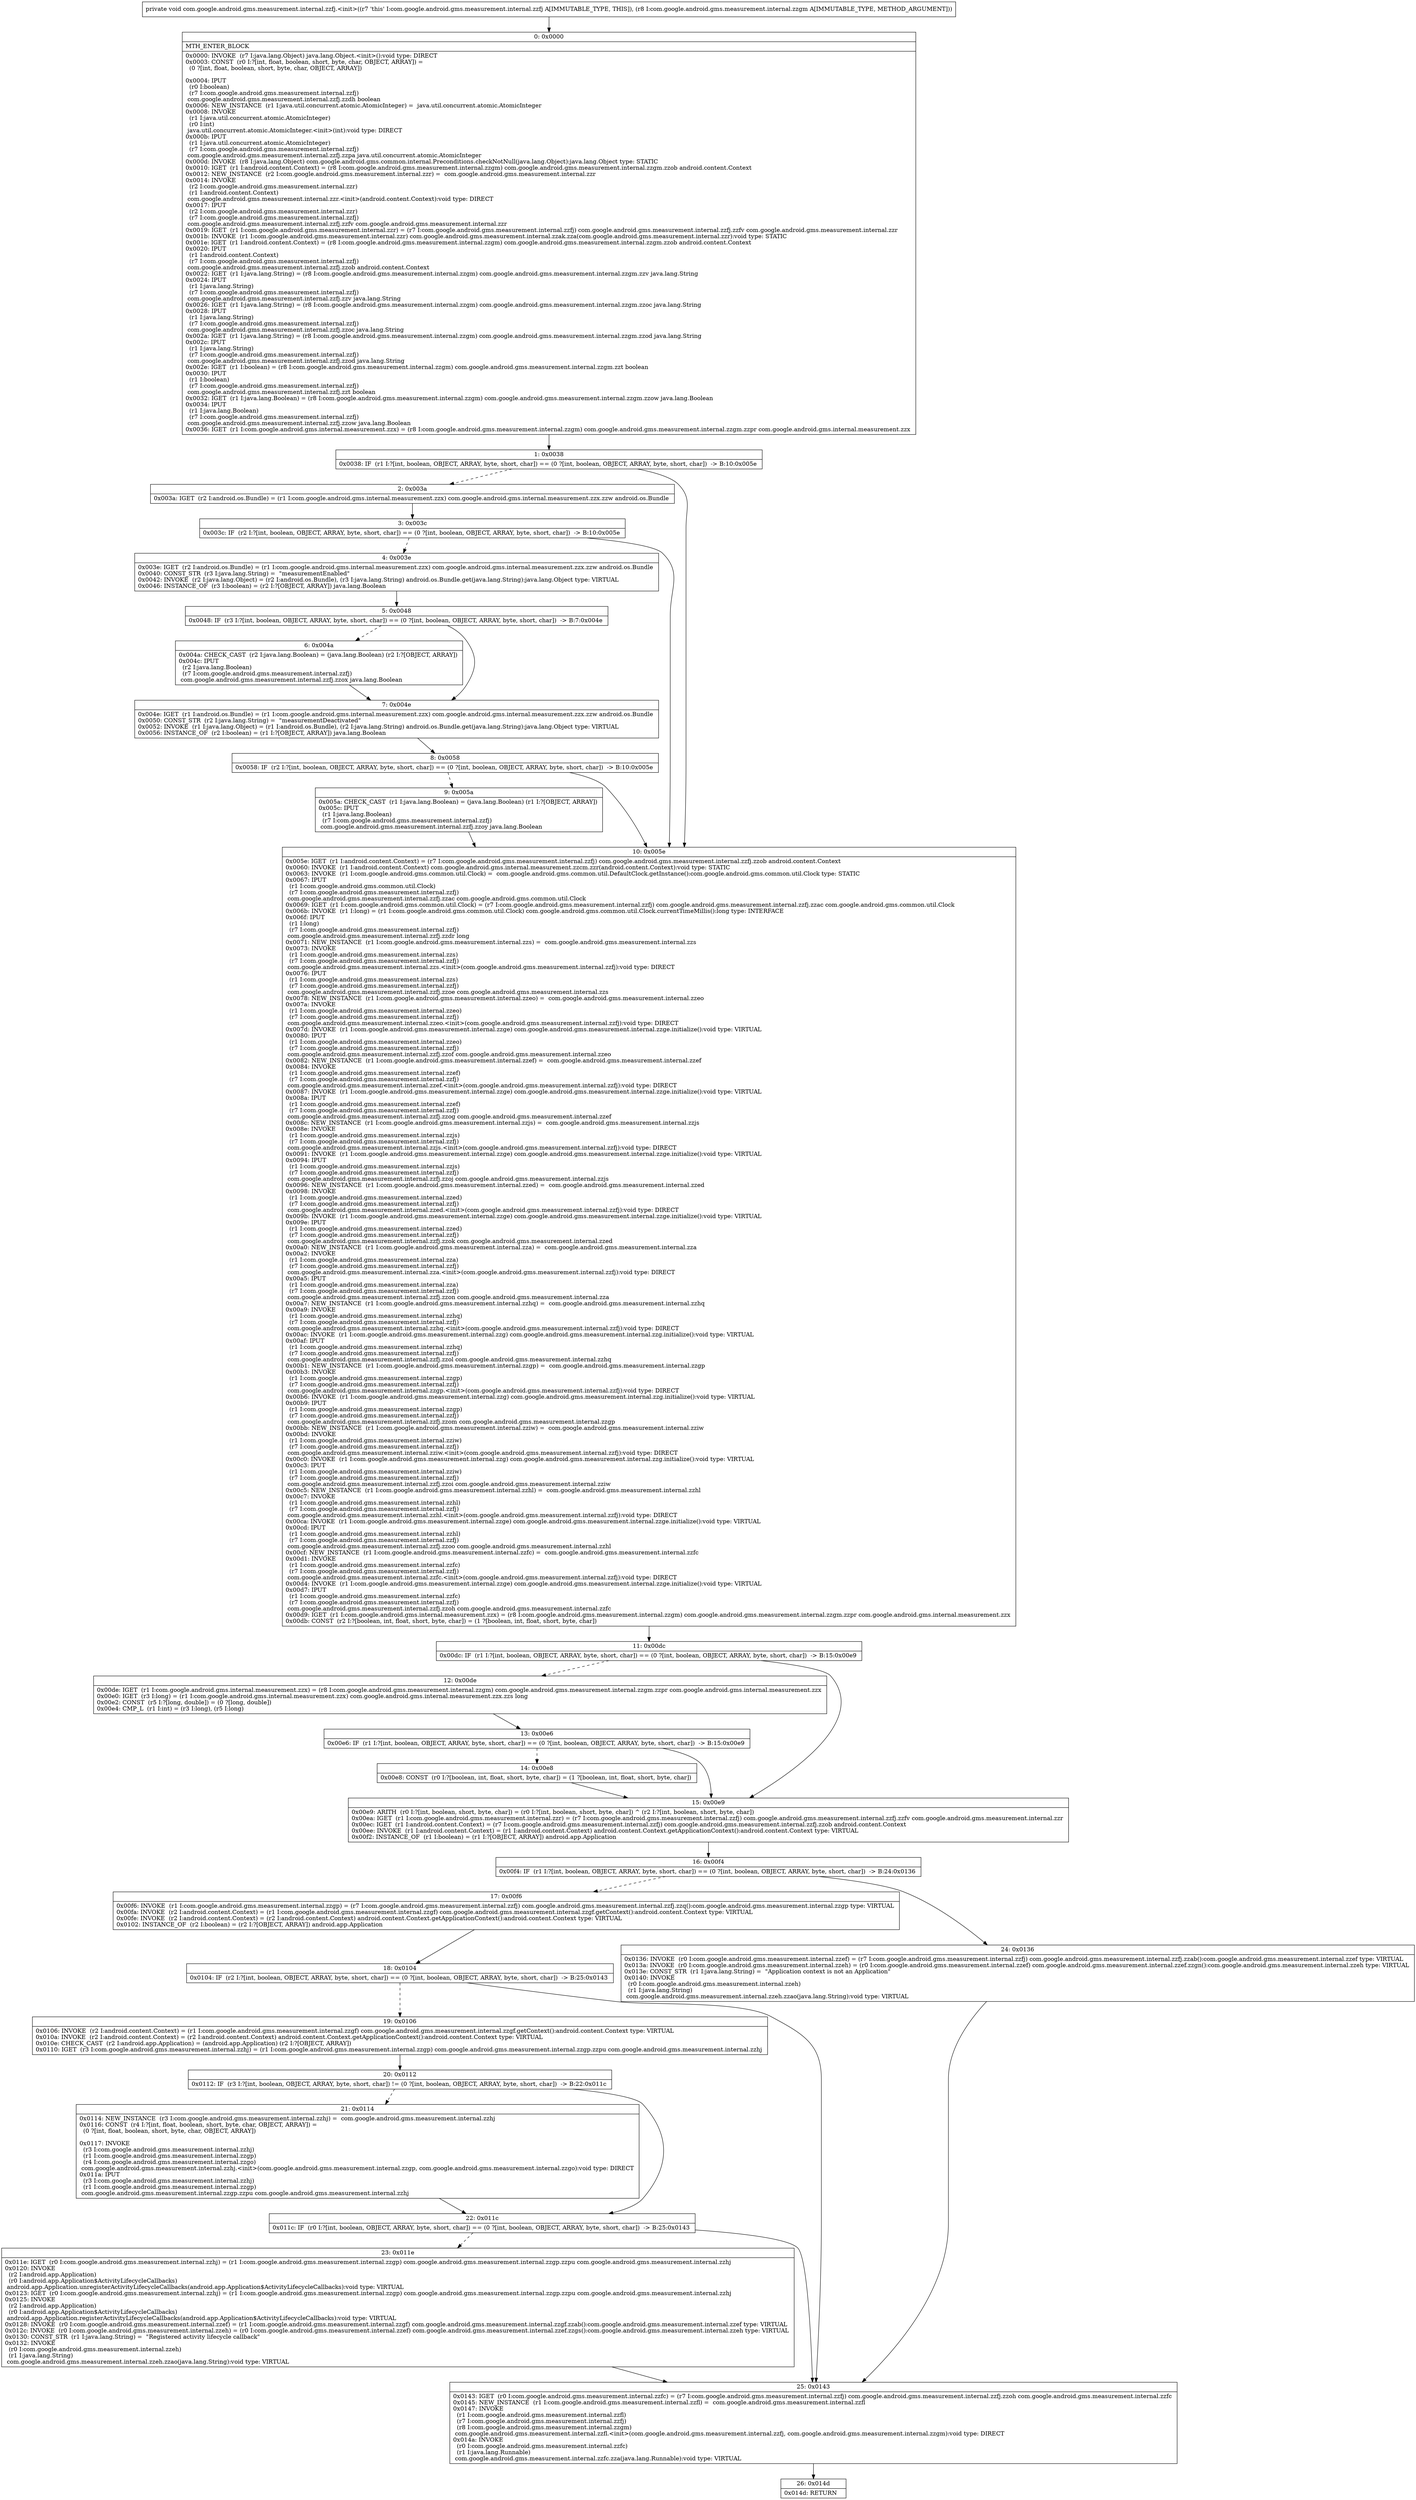 digraph "CFG forcom.google.android.gms.measurement.internal.zzfj.\<init\>(Lcom\/google\/android\/gms\/measurement\/internal\/zzgm;)V" {
Node_0 [shape=record,label="{0\:\ 0x0000|MTH_ENTER_BLOCK\l|0x0000: INVOKE  (r7 I:java.lang.Object) java.lang.Object.\<init\>():void type: DIRECT \l0x0003: CONST  (r0 I:?[int, float, boolean, short, byte, char, OBJECT, ARRAY]) = \l  (0 ?[int, float, boolean, short, byte, char, OBJECT, ARRAY])\l \l0x0004: IPUT  \l  (r0 I:boolean)\l  (r7 I:com.google.android.gms.measurement.internal.zzfj)\l com.google.android.gms.measurement.internal.zzfj.zzdh boolean \l0x0006: NEW_INSTANCE  (r1 I:java.util.concurrent.atomic.AtomicInteger) =  java.util.concurrent.atomic.AtomicInteger \l0x0008: INVOKE  \l  (r1 I:java.util.concurrent.atomic.AtomicInteger)\l  (r0 I:int)\l java.util.concurrent.atomic.AtomicInteger.\<init\>(int):void type: DIRECT \l0x000b: IPUT  \l  (r1 I:java.util.concurrent.atomic.AtomicInteger)\l  (r7 I:com.google.android.gms.measurement.internal.zzfj)\l com.google.android.gms.measurement.internal.zzfj.zzpa java.util.concurrent.atomic.AtomicInteger \l0x000d: INVOKE  (r8 I:java.lang.Object) com.google.android.gms.common.internal.Preconditions.checkNotNull(java.lang.Object):java.lang.Object type: STATIC \l0x0010: IGET  (r1 I:android.content.Context) = (r8 I:com.google.android.gms.measurement.internal.zzgm) com.google.android.gms.measurement.internal.zzgm.zzob android.content.Context \l0x0012: NEW_INSTANCE  (r2 I:com.google.android.gms.measurement.internal.zzr) =  com.google.android.gms.measurement.internal.zzr \l0x0014: INVOKE  \l  (r2 I:com.google.android.gms.measurement.internal.zzr)\l  (r1 I:android.content.Context)\l com.google.android.gms.measurement.internal.zzr.\<init\>(android.content.Context):void type: DIRECT \l0x0017: IPUT  \l  (r2 I:com.google.android.gms.measurement.internal.zzr)\l  (r7 I:com.google.android.gms.measurement.internal.zzfj)\l com.google.android.gms.measurement.internal.zzfj.zzfv com.google.android.gms.measurement.internal.zzr \l0x0019: IGET  (r1 I:com.google.android.gms.measurement.internal.zzr) = (r7 I:com.google.android.gms.measurement.internal.zzfj) com.google.android.gms.measurement.internal.zzfj.zzfv com.google.android.gms.measurement.internal.zzr \l0x001b: INVOKE  (r1 I:com.google.android.gms.measurement.internal.zzr) com.google.android.gms.measurement.internal.zzak.zza(com.google.android.gms.measurement.internal.zzr):void type: STATIC \l0x001e: IGET  (r1 I:android.content.Context) = (r8 I:com.google.android.gms.measurement.internal.zzgm) com.google.android.gms.measurement.internal.zzgm.zzob android.content.Context \l0x0020: IPUT  \l  (r1 I:android.content.Context)\l  (r7 I:com.google.android.gms.measurement.internal.zzfj)\l com.google.android.gms.measurement.internal.zzfj.zzob android.content.Context \l0x0022: IGET  (r1 I:java.lang.String) = (r8 I:com.google.android.gms.measurement.internal.zzgm) com.google.android.gms.measurement.internal.zzgm.zzv java.lang.String \l0x0024: IPUT  \l  (r1 I:java.lang.String)\l  (r7 I:com.google.android.gms.measurement.internal.zzfj)\l com.google.android.gms.measurement.internal.zzfj.zzv java.lang.String \l0x0026: IGET  (r1 I:java.lang.String) = (r8 I:com.google.android.gms.measurement.internal.zzgm) com.google.android.gms.measurement.internal.zzgm.zzoc java.lang.String \l0x0028: IPUT  \l  (r1 I:java.lang.String)\l  (r7 I:com.google.android.gms.measurement.internal.zzfj)\l com.google.android.gms.measurement.internal.zzfj.zzoc java.lang.String \l0x002a: IGET  (r1 I:java.lang.String) = (r8 I:com.google.android.gms.measurement.internal.zzgm) com.google.android.gms.measurement.internal.zzgm.zzod java.lang.String \l0x002c: IPUT  \l  (r1 I:java.lang.String)\l  (r7 I:com.google.android.gms.measurement.internal.zzfj)\l com.google.android.gms.measurement.internal.zzfj.zzod java.lang.String \l0x002e: IGET  (r1 I:boolean) = (r8 I:com.google.android.gms.measurement.internal.zzgm) com.google.android.gms.measurement.internal.zzgm.zzt boolean \l0x0030: IPUT  \l  (r1 I:boolean)\l  (r7 I:com.google.android.gms.measurement.internal.zzfj)\l com.google.android.gms.measurement.internal.zzfj.zzt boolean \l0x0032: IGET  (r1 I:java.lang.Boolean) = (r8 I:com.google.android.gms.measurement.internal.zzgm) com.google.android.gms.measurement.internal.zzgm.zzow java.lang.Boolean \l0x0034: IPUT  \l  (r1 I:java.lang.Boolean)\l  (r7 I:com.google.android.gms.measurement.internal.zzfj)\l com.google.android.gms.measurement.internal.zzfj.zzow java.lang.Boolean \l0x0036: IGET  (r1 I:com.google.android.gms.internal.measurement.zzx) = (r8 I:com.google.android.gms.measurement.internal.zzgm) com.google.android.gms.measurement.internal.zzgm.zzpr com.google.android.gms.internal.measurement.zzx \l}"];
Node_1 [shape=record,label="{1\:\ 0x0038|0x0038: IF  (r1 I:?[int, boolean, OBJECT, ARRAY, byte, short, char]) == (0 ?[int, boolean, OBJECT, ARRAY, byte, short, char])  \-\> B:10:0x005e \l}"];
Node_2 [shape=record,label="{2\:\ 0x003a|0x003a: IGET  (r2 I:android.os.Bundle) = (r1 I:com.google.android.gms.internal.measurement.zzx) com.google.android.gms.internal.measurement.zzx.zzw android.os.Bundle \l}"];
Node_3 [shape=record,label="{3\:\ 0x003c|0x003c: IF  (r2 I:?[int, boolean, OBJECT, ARRAY, byte, short, char]) == (0 ?[int, boolean, OBJECT, ARRAY, byte, short, char])  \-\> B:10:0x005e \l}"];
Node_4 [shape=record,label="{4\:\ 0x003e|0x003e: IGET  (r2 I:android.os.Bundle) = (r1 I:com.google.android.gms.internal.measurement.zzx) com.google.android.gms.internal.measurement.zzx.zzw android.os.Bundle \l0x0040: CONST_STR  (r3 I:java.lang.String) =  \"measurementEnabled\" \l0x0042: INVOKE  (r2 I:java.lang.Object) = (r2 I:android.os.Bundle), (r3 I:java.lang.String) android.os.Bundle.get(java.lang.String):java.lang.Object type: VIRTUAL \l0x0046: INSTANCE_OF  (r3 I:boolean) = (r2 I:?[OBJECT, ARRAY]) java.lang.Boolean \l}"];
Node_5 [shape=record,label="{5\:\ 0x0048|0x0048: IF  (r3 I:?[int, boolean, OBJECT, ARRAY, byte, short, char]) == (0 ?[int, boolean, OBJECT, ARRAY, byte, short, char])  \-\> B:7:0x004e \l}"];
Node_6 [shape=record,label="{6\:\ 0x004a|0x004a: CHECK_CAST  (r2 I:java.lang.Boolean) = (java.lang.Boolean) (r2 I:?[OBJECT, ARRAY]) \l0x004c: IPUT  \l  (r2 I:java.lang.Boolean)\l  (r7 I:com.google.android.gms.measurement.internal.zzfj)\l com.google.android.gms.measurement.internal.zzfj.zzox java.lang.Boolean \l}"];
Node_7 [shape=record,label="{7\:\ 0x004e|0x004e: IGET  (r1 I:android.os.Bundle) = (r1 I:com.google.android.gms.internal.measurement.zzx) com.google.android.gms.internal.measurement.zzx.zzw android.os.Bundle \l0x0050: CONST_STR  (r2 I:java.lang.String) =  \"measurementDeactivated\" \l0x0052: INVOKE  (r1 I:java.lang.Object) = (r1 I:android.os.Bundle), (r2 I:java.lang.String) android.os.Bundle.get(java.lang.String):java.lang.Object type: VIRTUAL \l0x0056: INSTANCE_OF  (r2 I:boolean) = (r1 I:?[OBJECT, ARRAY]) java.lang.Boolean \l}"];
Node_8 [shape=record,label="{8\:\ 0x0058|0x0058: IF  (r2 I:?[int, boolean, OBJECT, ARRAY, byte, short, char]) == (0 ?[int, boolean, OBJECT, ARRAY, byte, short, char])  \-\> B:10:0x005e \l}"];
Node_9 [shape=record,label="{9\:\ 0x005a|0x005a: CHECK_CAST  (r1 I:java.lang.Boolean) = (java.lang.Boolean) (r1 I:?[OBJECT, ARRAY]) \l0x005c: IPUT  \l  (r1 I:java.lang.Boolean)\l  (r7 I:com.google.android.gms.measurement.internal.zzfj)\l com.google.android.gms.measurement.internal.zzfj.zzoy java.lang.Boolean \l}"];
Node_10 [shape=record,label="{10\:\ 0x005e|0x005e: IGET  (r1 I:android.content.Context) = (r7 I:com.google.android.gms.measurement.internal.zzfj) com.google.android.gms.measurement.internal.zzfj.zzob android.content.Context \l0x0060: INVOKE  (r1 I:android.content.Context) com.google.android.gms.internal.measurement.zzcm.zzr(android.content.Context):void type: STATIC \l0x0063: INVOKE  (r1 I:com.google.android.gms.common.util.Clock) =  com.google.android.gms.common.util.DefaultClock.getInstance():com.google.android.gms.common.util.Clock type: STATIC \l0x0067: IPUT  \l  (r1 I:com.google.android.gms.common.util.Clock)\l  (r7 I:com.google.android.gms.measurement.internal.zzfj)\l com.google.android.gms.measurement.internal.zzfj.zzac com.google.android.gms.common.util.Clock \l0x0069: IGET  (r1 I:com.google.android.gms.common.util.Clock) = (r7 I:com.google.android.gms.measurement.internal.zzfj) com.google.android.gms.measurement.internal.zzfj.zzac com.google.android.gms.common.util.Clock \l0x006b: INVOKE  (r1 I:long) = (r1 I:com.google.android.gms.common.util.Clock) com.google.android.gms.common.util.Clock.currentTimeMillis():long type: INTERFACE \l0x006f: IPUT  \l  (r1 I:long)\l  (r7 I:com.google.android.gms.measurement.internal.zzfj)\l com.google.android.gms.measurement.internal.zzfj.zzdr long \l0x0071: NEW_INSTANCE  (r1 I:com.google.android.gms.measurement.internal.zzs) =  com.google.android.gms.measurement.internal.zzs \l0x0073: INVOKE  \l  (r1 I:com.google.android.gms.measurement.internal.zzs)\l  (r7 I:com.google.android.gms.measurement.internal.zzfj)\l com.google.android.gms.measurement.internal.zzs.\<init\>(com.google.android.gms.measurement.internal.zzfj):void type: DIRECT \l0x0076: IPUT  \l  (r1 I:com.google.android.gms.measurement.internal.zzs)\l  (r7 I:com.google.android.gms.measurement.internal.zzfj)\l com.google.android.gms.measurement.internal.zzfj.zzoe com.google.android.gms.measurement.internal.zzs \l0x0078: NEW_INSTANCE  (r1 I:com.google.android.gms.measurement.internal.zzeo) =  com.google.android.gms.measurement.internal.zzeo \l0x007a: INVOKE  \l  (r1 I:com.google.android.gms.measurement.internal.zzeo)\l  (r7 I:com.google.android.gms.measurement.internal.zzfj)\l com.google.android.gms.measurement.internal.zzeo.\<init\>(com.google.android.gms.measurement.internal.zzfj):void type: DIRECT \l0x007d: INVOKE  (r1 I:com.google.android.gms.measurement.internal.zzge) com.google.android.gms.measurement.internal.zzge.initialize():void type: VIRTUAL \l0x0080: IPUT  \l  (r1 I:com.google.android.gms.measurement.internal.zzeo)\l  (r7 I:com.google.android.gms.measurement.internal.zzfj)\l com.google.android.gms.measurement.internal.zzfj.zzof com.google.android.gms.measurement.internal.zzeo \l0x0082: NEW_INSTANCE  (r1 I:com.google.android.gms.measurement.internal.zzef) =  com.google.android.gms.measurement.internal.zzef \l0x0084: INVOKE  \l  (r1 I:com.google.android.gms.measurement.internal.zzef)\l  (r7 I:com.google.android.gms.measurement.internal.zzfj)\l com.google.android.gms.measurement.internal.zzef.\<init\>(com.google.android.gms.measurement.internal.zzfj):void type: DIRECT \l0x0087: INVOKE  (r1 I:com.google.android.gms.measurement.internal.zzge) com.google.android.gms.measurement.internal.zzge.initialize():void type: VIRTUAL \l0x008a: IPUT  \l  (r1 I:com.google.android.gms.measurement.internal.zzef)\l  (r7 I:com.google.android.gms.measurement.internal.zzfj)\l com.google.android.gms.measurement.internal.zzfj.zzog com.google.android.gms.measurement.internal.zzef \l0x008c: NEW_INSTANCE  (r1 I:com.google.android.gms.measurement.internal.zzjs) =  com.google.android.gms.measurement.internal.zzjs \l0x008e: INVOKE  \l  (r1 I:com.google.android.gms.measurement.internal.zzjs)\l  (r7 I:com.google.android.gms.measurement.internal.zzfj)\l com.google.android.gms.measurement.internal.zzjs.\<init\>(com.google.android.gms.measurement.internal.zzfj):void type: DIRECT \l0x0091: INVOKE  (r1 I:com.google.android.gms.measurement.internal.zzge) com.google.android.gms.measurement.internal.zzge.initialize():void type: VIRTUAL \l0x0094: IPUT  \l  (r1 I:com.google.android.gms.measurement.internal.zzjs)\l  (r7 I:com.google.android.gms.measurement.internal.zzfj)\l com.google.android.gms.measurement.internal.zzfj.zzoj com.google.android.gms.measurement.internal.zzjs \l0x0096: NEW_INSTANCE  (r1 I:com.google.android.gms.measurement.internal.zzed) =  com.google.android.gms.measurement.internal.zzed \l0x0098: INVOKE  \l  (r1 I:com.google.android.gms.measurement.internal.zzed)\l  (r7 I:com.google.android.gms.measurement.internal.zzfj)\l com.google.android.gms.measurement.internal.zzed.\<init\>(com.google.android.gms.measurement.internal.zzfj):void type: DIRECT \l0x009b: INVOKE  (r1 I:com.google.android.gms.measurement.internal.zzge) com.google.android.gms.measurement.internal.zzge.initialize():void type: VIRTUAL \l0x009e: IPUT  \l  (r1 I:com.google.android.gms.measurement.internal.zzed)\l  (r7 I:com.google.android.gms.measurement.internal.zzfj)\l com.google.android.gms.measurement.internal.zzfj.zzok com.google.android.gms.measurement.internal.zzed \l0x00a0: NEW_INSTANCE  (r1 I:com.google.android.gms.measurement.internal.zza) =  com.google.android.gms.measurement.internal.zza \l0x00a2: INVOKE  \l  (r1 I:com.google.android.gms.measurement.internal.zza)\l  (r7 I:com.google.android.gms.measurement.internal.zzfj)\l com.google.android.gms.measurement.internal.zza.\<init\>(com.google.android.gms.measurement.internal.zzfj):void type: DIRECT \l0x00a5: IPUT  \l  (r1 I:com.google.android.gms.measurement.internal.zza)\l  (r7 I:com.google.android.gms.measurement.internal.zzfj)\l com.google.android.gms.measurement.internal.zzfj.zzon com.google.android.gms.measurement.internal.zza \l0x00a7: NEW_INSTANCE  (r1 I:com.google.android.gms.measurement.internal.zzhq) =  com.google.android.gms.measurement.internal.zzhq \l0x00a9: INVOKE  \l  (r1 I:com.google.android.gms.measurement.internal.zzhq)\l  (r7 I:com.google.android.gms.measurement.internal.zzfj)\l com.google.android.gms.measurement.internal.zzhq.\<init\>(com.google.android.gms.measurement.internal.zzfj):void type: DIRECT \l0x00ac: INVOKE  (r1 I:com.google.android.gms.measurement.internal.zzg) com.google.android.gms.measurement.internal.zzg.initialize():void type: VIRTUAL \l0x00af: IPUT  \l  (r1 I:com.google.android.gms.measurement.internal.zzhq)\l  (r7 I:com.google.android.gms.measurement.internal.zzfj)\l com.google.android.gms.measurement.internal.zzfj.zzol com.google.android.gms.measurement.internal.zzhq \l0x00b1: NEW_INSTANCE  (r1 I:com.google.android.gms.measurement.internal.zzgp) =  com.google.android.gms.measurement.internal.zzgp \l0x00b3: INVOKE  \l  (r1 I:com.google.android.gms.measurement.internal.zzgp)\l  (r7 I:com.google.android.gms.measurement.internal.zzfj)\l com.google.android.gms.measurement.internal.zzgp.\<init\>(com.google.android.gms.measurement.internal.zzfj):void type: DIRECT \l0x00b6: INVOKE  (r1 I:com.google.android.gms.measurement.internal.zzg) com.google.android.gms.measurement.internal.zzg.initialize():void type: VIRTUAL \l0x00b9: IPUT  \l  (r1 I:com.google.android.gms.measurement.internal.zzgp)\l  (r7 I:com.google.android.gms.measurement.internal.zzfj)\l com.google.android.gms.measurement.internal.zzfj.zzom com.google.android.gms.measurement.internal.zzgp \l0x00bb: NEW_INSTANCE  (r1 I:com.google.android.gms.measurement.internal.zziw) =  com.google.android.gms.measurement.internal.zziw \l0x00bd: INVOKE  \l  (r1 I:com.google.android.gms.measurement.internal.zziw)\l  (r7 I:com.google.android.gms.measurement.internal.zzfj)\l com.google.android.gms.measurement.internal.zziw.\<init\>(com.google.android.gms.measurement.internal.zzfj):void type: DIRECT \l0x00c0: INVOKE  (r1 I:com.google.android.gms.measurement.internal.zzg) com.google.android.gms.measurement.internal.zzg.initialize():void type: VIRTUAL \l0x00c3: IPUT  \l  (r1 I:com.google.android.gms.measurement.internal.zziw)\l  (r7 I:com.google.android.gms.measurement.internal.zzfj)\l com.google.android.gms.measurement.internal.zzfj.zzoi com.google.android.gms.measurement.internal.zziw \l0x00c5: NEW_INSTANCE  (r1 I:com.google.android.gms.measurement.internal.zzhl) =  com.google.android.gms.measurement.internal.zzhl \l0x00c7: INVOKE  \l  (r1 I:com.google.android.gms.measurement.internal.zzhl)\l  (r7 I:com.google.android.gms.measurement.internal.zzfj)\l com.google.android.gms.measurement.internal.zzhl.\<init\>(com.google.android.gms.measurement.internal.zzfj):void type: DIRECT \l0x00ca: INVOKE  (r1 I:com.google.android.gms.measurement.internal.zzge) com.google.android.gms.measurement.internal.zzge.initialize():void type: VIRTUAL \l0x00cd: IPUT  \l  (r1 I:com.google.android.gms.measurement.internal.zzhl)\l  (r7 I:com.google.android.gms.measurement.internal.zzfj)\l com.google.android.gms.measurement.internal.zzfj.zzoo com.google.android.gms.measurement.internal.zzhl \l0x00cf: NEW_INSTANCE  (r1 I:com.google.android.gms.measurement.internal.zzfc) =  com.google.android.gms.measurement.internal.zzfc \l0x00d1: INVOKE  \l  (r1 I:com.google.android.gms.measurement.internal.zzfc)\l  (r7 I:com.google.android.gms.measurement.internal.zzfj)\l com.google.android.gms.measurement.internal.zzfc.\<init\>(com.google.android.gms.measurement.internal.zzfj):void type: DIRECT \l0x00d4: INVOKE  (r1 I:com.google.android.gms.measurement.internal.zzge) com.google.android.gms.measurement.internal.zzge.initialize():void type: VIRTUAL \l0x00d7: IPUT  \l  (r1 I:com.google.android.gms.measurement.internal.zzfc)\l  (r7 I:com.google.android.gms.measurement.internal.zzfj)\l com.google.android.gms.measurement.internal.zzfj.zzoh com.google.android.gms.measurement.internal.zzfc \l0x00d9: IGET  (r1 I:com.google.android.gms.internal.measurement.zzx) = (r8 I:com.google.android.gms.measurement.internal.zzgm) com.google.android.gms.measurement.internal.zzgm.zzpr com.google.android.gms.internal.measurement.zzx \l0x00db: CONST  (r2 I:?[boolean, int, float, short, byte, char]) = (1 ?[boolean, int, float, short, byte, char]) \l}"];
Node_11 [shape=record,label="{11\:\ 0x00dc|0x00dc: IF  (r1 I:?[int, boolean, OBJECT, ARRAY, byte, short, char]) == (0 ?[int, boolean, OBJECT, ARRAY, byte, short, char])  \-\> B:15:0x00e9 \l}"];
Node_12 [shape=record,label="{12\:\ 0x00de|0x00de: IGET  (r1 I:com.google.android.gms.internal.measurement.zzx) = (r8 I:com.google.android.gms.measurement.internal.zzgm) com.google.android.gms.measurement.internal.zzgm.zzpr com.google.android.gms.internal.measurement.zzx \l0x00e0: IGET  (r3 I:long) = (r1 I:com.google.android.gms.internal.measurement.zzx) com.google.android.gms.internal.measurement.zzx.zzs long \l0x00e2: CONST  (r5 I:?[long, double]) = (0 ?[long, double]) \l0x00e4: CMP_L  (r1 I:int) = (r3 I:long), (r5 I:long) \l}"];
Node_13 [shape=record,label="{13\:\ 0x00e6|0x00e6: IF  (r1 I:?[int, boolean, OBJECT, ARRAY, byte, short, char]) == (0 ?[int, boolean, OBJECT, ARRAY, byte, short, char])  \-\> B:15:0x00e9 \l}"];
Node_14 [shape=record,label="{14\:\ 0x00e8|0x00e8: CONST  (r0 I:?[boolean, int, float, short, byte, char]) = (1 ?[boolean, int, float, short, byte, char]) \l}"];
Node_15 [shape=record,label="{15\:\ 0x00e9|0x00e9: ARITH  (r0 I:?[int, boolean, short, byte, char]) = (r0 I:?[int, boolean, short, byte, char]) ^ (r2 I:?[int, boolean, short, byte, char]) \l0x00ea: IGET  (r1 I:com.google.android.gms.measurement.internal.zzr) = (r7 I:com.google.android.gms.measurement.internal.zzfj) com.google.android.gms.measurement.internal.zzfj.zzfv com.google.android.gms.measurement.internal.zzr \l0x00ec: IGET  (r1 I:android.content.Context) = (r7 I:com.google.android.gms.measurement.internal.zzfj) com.google.android.gms.measurement.internal.zzfj.zzob android.content.Context \l0x00ee: INVOKE  (r1 I:android.content.Context) = (r1 I:android.content.Context) android.content.Context.getApplicationContext():android.content.Context type: VIRTUAL \l0x00f2: INSTANCE_OF  (r1 I:boolean) = (r1 I:?[OBJECT, ARRAY]) android.app.Application \l}"];
Node_16 [shape=record,label="{16\:\ 0x00f4|0x00f4: IF  (r1 I:?[int, boolean, OBJECT, ARRAY, byte, short, char]) == (0 ?[int, boolean, OBJECT, ARRAY, byte, short, char])  \-\> B:24:0x0136 \l}"];
Node_17 [shape=record,label="{17\:\ 0x00f6|0x00f6: INVOKE  (r1 I:com.google.android.gms.measurement.internal.zzgp) = (r7 I:com.google.android.gms.measurement.internal.zzfj) com.google.android.gms.measurement.internal.zzfj.zzq():com.google.android.gms.measurement.internal.zzgp type: VIRTUAL \l0x00fa: INVOKE  (r2 I:android.content.Context) = (r1 I:com.google.android.gms.measurement.internal.zzgf) com.google.android.gms.measurement.internal.zzgf.getContext():android.content.Context type: VIRTUAL \l0x00fe: INVOKE  (r2 I:android.content.Context) = (r2 I:android.content.Context) android.content.Context.getApplicationContext():android.content.Context type: VIRTUAL \l0x0102: INSTANCE_OF  (r2 I:boolean) = (r2 I:?[OBJECT, ARRAY]) android.app.Application \l}"];
Node_18 [shape=record,label="{18\:\ 0x0104|0x0104: IF  (r2 I:?[int, boolean, OBJECT, ARRAY, byte, short, char]) == (0 ?[int, boolean, OBJECT, ARRAY, byte, short, char])  \-\> B:25:0x0143 \l}"];
Node_19 [shape=record,label="{19\:\ 0x0106|0x0106: INVOKE  (r2 I:android.content.Context) = (r1 I:com.google.android.gms.measurement.internal.zzgf) com.google.android.gms.measurement.internal.zzgf.getContext():android.content.Context type: VIRTUAL \l0x010a: INVOKE  (r2 I:android.content.Context) = (r2 I:android.content.Context) android.content.Context.getApplicationContext():android.content.Context type: VIRTUAL \l0x010e: CHECK_CAST  (r2 I:android.app.Application) = (android.app.Application) (r2 I:?[OBJECT, ARRAY]) \l0x0110: IGET  (r3 I:com.google.android.gms.measurement.internal.zzhj) = (r1 I:com.google.android.gms.measurement.internal.zzgp) com.google.android.gms.measurement.internal.zzgp.zzpu com.google.android.gms.measurement.internal.zzhj \l}"];
Node_20 [shape=record,label="{20\:\ 0x0112|0x0112: IF  (r3 I:?[int, boolean, OBJECT, ARRAY, byte, short, char]) != (0 ?[int, boolean, OBJECT, ARRAY, byte, short, char])  \-\> B:22:0x011c \l}"];
Node_21 [shape=record,label="{21\:\ 0x0114|0x0114: NEW_INSTANCE  (r3 I:com.google.android.gms.measurement.internal.zzhj) =  com.google.android.gms.measurement.internal.zzhj \l0x0116: CONST  (r4 I:?[int, float, boolean, short, byte, char, OBJECT, ARRAY]) = \l  (0 ?[int, float, boolean, short, byte, char, OBJECT, ARRAY])\l \l0x0117: INVOKE  \l  (r3 I:com.google.android.gms.measurement.internal.zzhj)\l  (r1 I:com.google.android.gms.measurement.internal.zzgp)\l  (r4 I:com.google.android.gms.measurement.internal.zzgo)\l com.google.android.gms.measurement.internal.zzhj.\<init\>(com.google.android.gms.measurement.internal.zzgp, com.google.android.gms.measurement.internal.zzgo):void type: DIRECT \l0x011a: IPUT  \l  (r3 I:com.google.android.gms.measurement.internal.zzhj)\l  (r1 I:com.google.android.gms.measurement.internal.zzgp)\l com.google.android.gms.measurement.internal.zzgp.zzpu com.google.android.gms.measurement.internal.zzhj \l}"];
Node_22 [shape=record,label="{22\:\ 0x011c|0x011c: IF  (r0 I:?[int, boolean, OBJECT, ARRAY, byte, short, char]) == (0 ?[int, boolean, OBJECT, ARRAY, byte, short, char])  \-\> B:25:0x0143 \l}"];
Node_23 [shape=record,label="{23\:\ 0x011e|0x011e: IGET  (r0 I:com.google.android.gms.measurement.internal.zzhj) = (r1 I:com.google.android.gms.measurement.internal.zzgp) com.google.android.gms.measurement.internal.zzgp.zzpu com.google.android.gms.measurement.internal.zzhj \l0x0120: INVOKE  \l  (r2 I:android.app.Application)\l  (r0 I:android.app.Application$ActivityLifecycleCallbacks)\l android.app.Application.unregisterActivityLifecycleCallbacks(android.app.Application$ActivityLifecycleCallbacks):void type: VIRTUAL \l0x0123: IGET  (r0 I:com.google.android.gms.measurement.internal.zzhj) = (r1 I:com.google.android.gms.measurement.internal.zzgp) com.google.android.gms.measurement.internal.zzgp.zzpu com.google.android.gms.measurement.internal.zzhj \l0x0125: INVOKE  \l  (r2 I:android.app.Application)\l  (r0 I:android.app.Application$ActivityLifecycleCallbacks)\l android.app.Application.registerActivityLifecycleCallbacks(android.app.Application$ActivityLifecycleCallbacks):void type: VIRTUAL \l0x0128: INVOKE  (r0 I:com.google.android.gms.measurement.internal.zzef) = (r1 I:com.google.android.gms.measurement.internal.zzgf) com.google.android.gms.measurement.internal.zzgf.zzab():com.google.android.gms.measurement.internal.zzef type: VIRTUAL \l0x012c: INVOKE  (r0 I:com.google.android.gms.measurement.internal.zzeh) = (r0 I:com.google.android.gms.measurement.internal.zzef) com.google.android.gms.measurement.internal.zzef.zzgs():com.google.android.gms.measurement.internal.zzeh type: VIRTUAL \l0x0130: CONST_STR  (r1 I:java.lang.String) =  \"Registered activity lifecycle callback\" \l0x0132: INVOKE  \l  (r0 I:com.google.android.gms.measurement.internal.zzeh)\l  (r1 I:java.lang.String)\l com.google.android.gms.measurement.internal.zzeh.zzao(java.lang.String):void type: VIRTUAL \l}"];
Node_24 [shape=record,label="{24\:\ 0x0136|0x0136: INVOKE  (r0 I:com.google.android.gms.measurement.internal.zzef) = (r7 I:com.google.android.gms.measurement.internal.zzfj) com.google.android.gms.measurement.internal.zzfj.zzab():com.google.android.gms.measurement.internal.zzef type: VIRTUAL \l0x013a: INVOKE  (r0 I:com.google.android.gms.measurement.internal.zzeh) = (r0 I:com.google.android.gms.measurement.internal.zzef) com.google.android.gms.measurement.internal.zzef.zzgn():com.google.android.gms.measurement.internal.zzeh type: VIRTUAL \l0x013e: CONST_STR  (r1 I:java.lang.String) =  \"Application context is not an Application\" \l0x0140: INVOKE  \l  (r0 I:com.google.android.gms.measurement.internal.zzeh)\l  (r1 I:java.lang.String)\l com.google.android.gms.measurement.internal.zzeh.zzao(java.lang.String):void type: VIRTUAL \l}"];
Node_25 [shape=record,label="{25\:\ 0x0143|0x0143: IGET  (r0 I:com.google.android.gms.measurement.internal.zzfc) = (r7 I:com.google.android.gms.measurement.internal.zzfj) com.google.android.gms.measurement.internal.zzfj.zzoh com.google.android.gms.measurement.internal.zzfc \l0x0145: NEW_INSTANCE  (r1 I:com.google.android.gms.measurement.internal.zzfl) =  com.google.android.gms.measurement.internal.zzfl \l0x0147: INVOKE  \l  (r1 I:com.google.android.gms.measurement.internal.zzfl)\l  (r7 I:com.google.android.gms.measurement.internal.zzfj)\l  (r8 I:com.google.android.gms.measurement.internal.zzgm)\l com.google.android.gms.measurement.internal.zzfl.\<init\>(com.google.android.gms.measurement.internal.zzfj, com.google.android.gms.measurement.internal.zzgm):void type: DIRECT \l0x014a: INVOKE  \l  (r0 I:com.google.android.gms.measurement.internal.zzfc)\l  (r1 I:java.lang.Runnable)\l com.google.android.gms.measurement.internal.zzfc.zza(java.lang.Runnable):void type: VIRTUAL \l}"];
Node_26 [shape=record,label="{26\:\ 0x014d|0x014d: RETURN   \l}"];
MethodNode[shape=record,label="{private void com.google.android.gms.measurement.internal.zzfj.\<init\>((r7 'this' I:com.google.android.gms.measurement.internal.zzfj A[IMMUTABLE_TYPE, THIS]), (r8 I:com.google.android.gms.measurement.internal.zzgm A[IMMUTABLE_TYPE, METHOD_ARGUMENT])) }"];
MethodNode -> Node_0;
Node_0 -> Node_1;
Node_1 -> Node_2[style=dashed];
Node_1 -> Node_10;
Node_2 -> Node_3;
Node_3 -> Node_4[style=dashed];
Node_3 -> Node_10;
Node_4 -> Node_5;
Node_5 -> Node_6[style=dashed];
Node_5 -> Node_7;
Node_6 -> Node_7;
Node_7 -> Node_8;
Node_8 -> Node_9[style=dashed];
Node_8 -> Node_10;
Node_9 -> Node_10;
Node_10 -> Node_11;
Node_11 -> Node_12[style=dashed];
Node_11 -> Node_15;
Node_12 -> Node_13;
Node_13 -> Node_14[style=dashed];
Node_13 -> Node_15;
Node_14 -> Node_15;
Node_15 -> Node_16;
Node_16 -> Node_17[style=dashed];
Node_16 -> Node_24;
Node_17 -> Node_18;
Node_18 -> Node_19[style=dashed];
Node_18 -> Node_25;
Node_19 -> Node_20;
Node_20 -> Node_21[style=dashed];
Node_20 -> Node_22;
Node_21 -> Node_22;
Node_22 -> Node_23[style=dashed];
Node_22 -> Node_25;
Node_23 -> Node_25;
Node_24 -> Node_25;
Node_25 -> Node_26;
}

